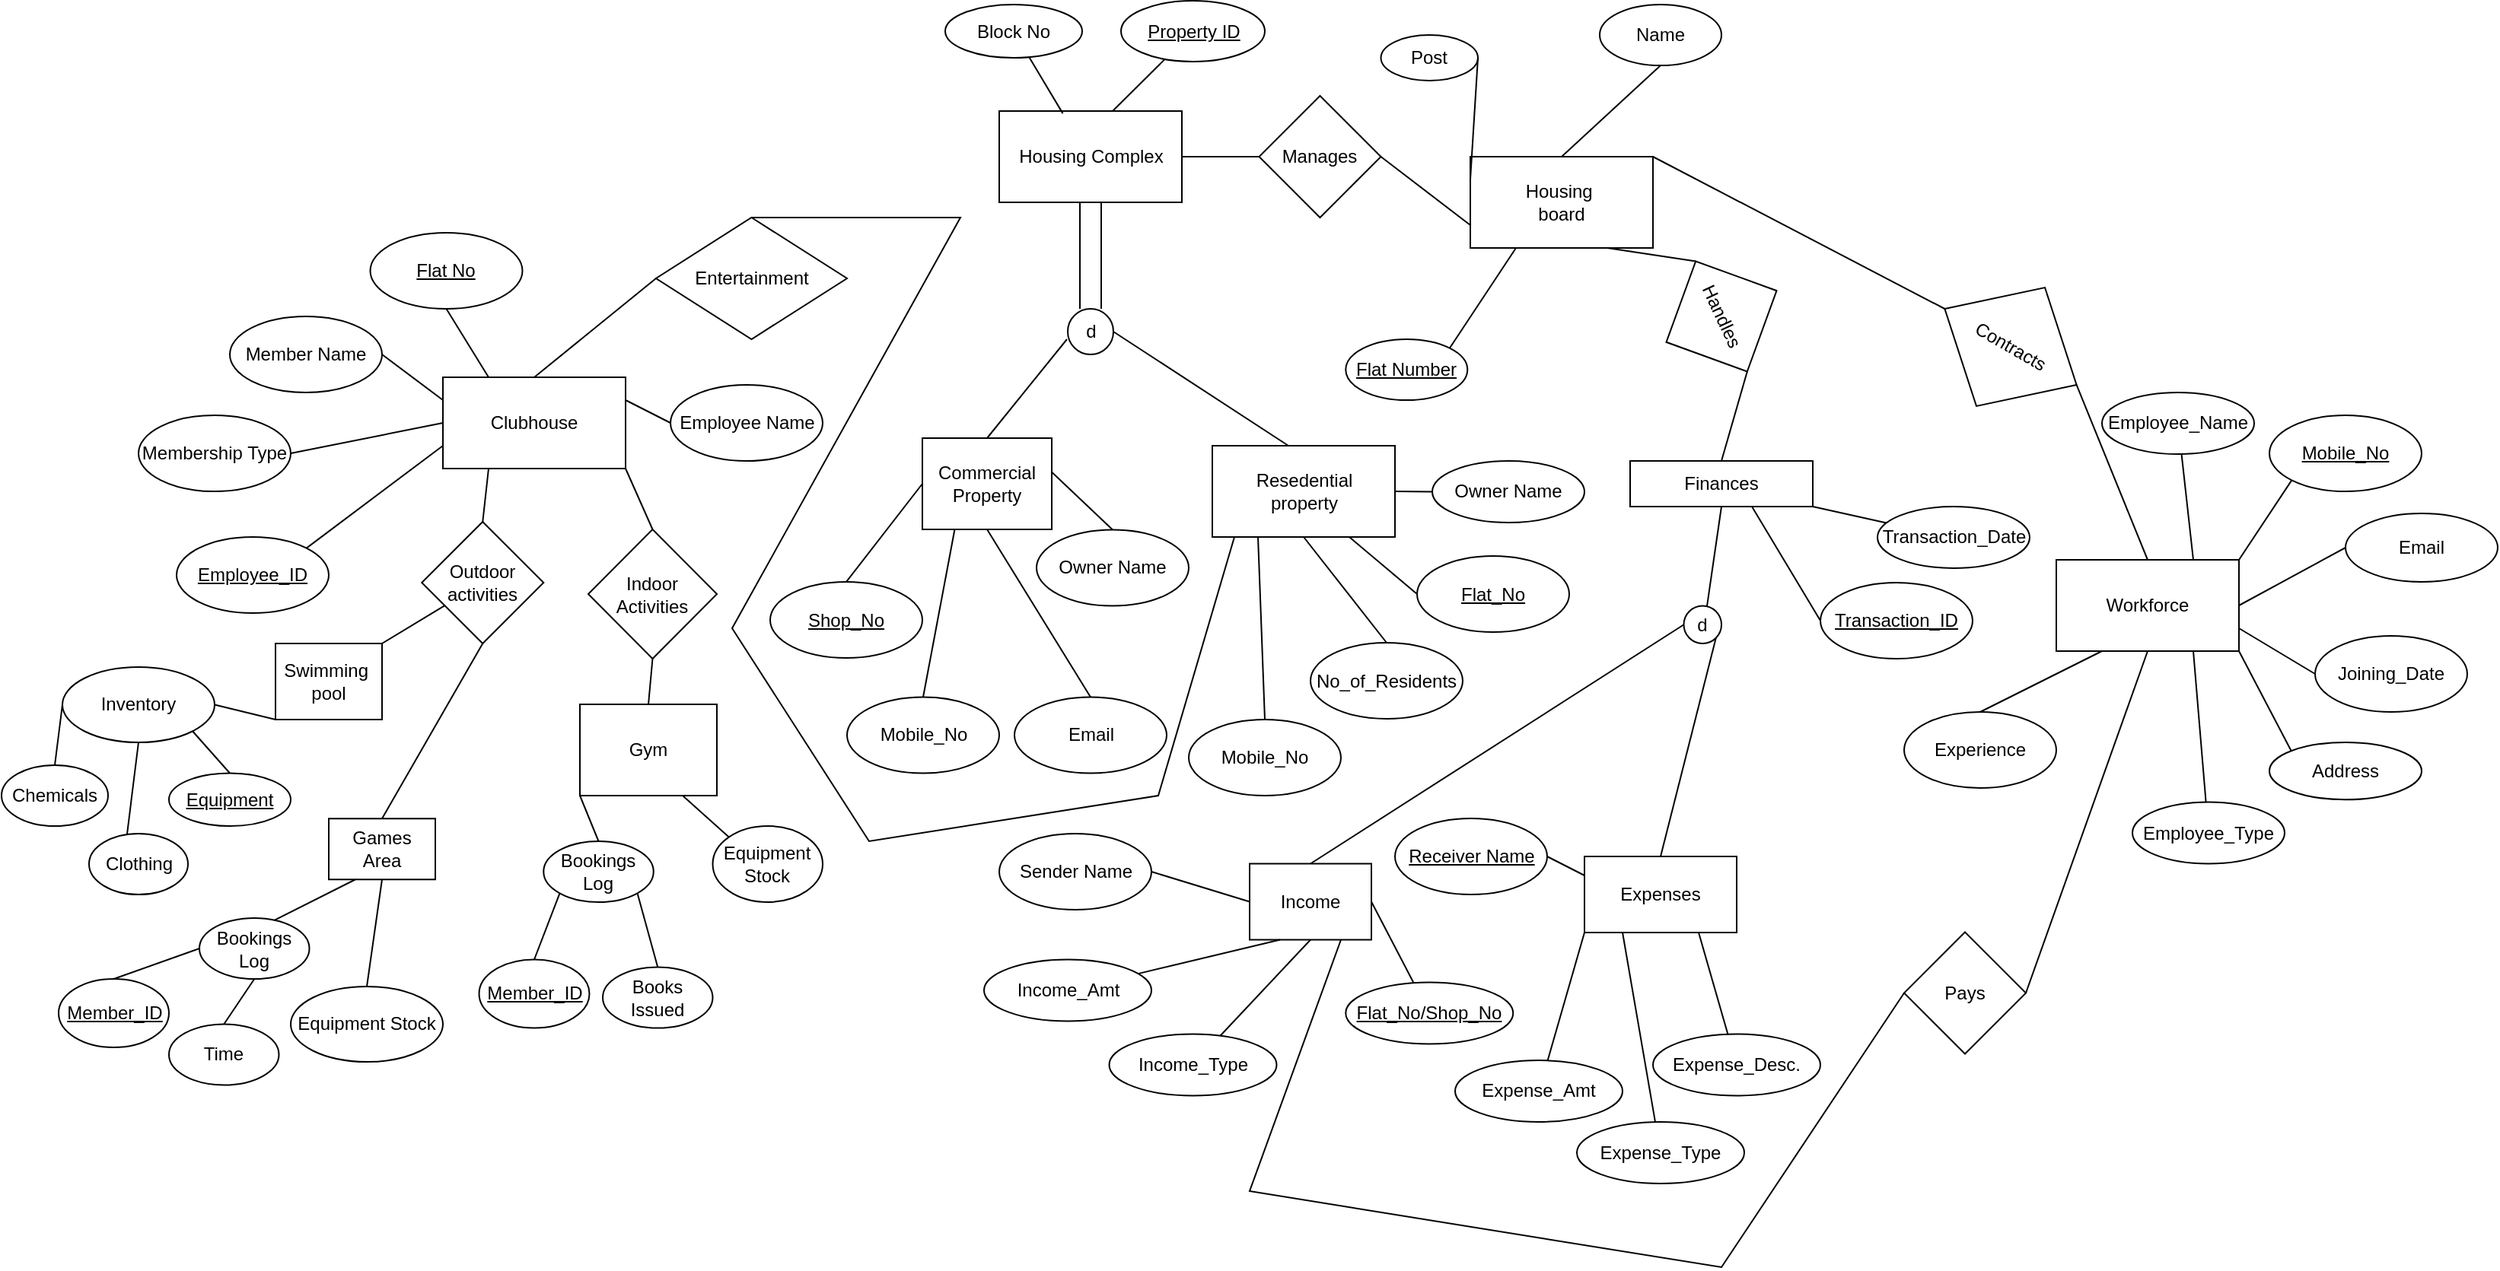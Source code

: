 <mxfile version="20.4.0" type="device"><diagram id="GrrqmvzbQlJo8eT6-Izo" name="Page-1"><mxGraphModel dx="2580" dy="4102" grid="1" gridSize="10" guides="1" tooltips="1" connect="1" arrows="1" fold="1" page="1" pageScale="1" pageWidth="850" pageHeight="1100" math="0" shadow="0"><root><mxCell id="0"/><mxCell id="1" parent="0"/><mxCell id="PuVZcGKVGXw3MjjZx_EF-1" value="Housing&amp;nbsp;&lt;br&gt;board" style="rounded=0;whiteSpace=wrap;html=1;" parent="1" vertex="1"><mxGeometry x="145" y="-2310" width="120" height="60" as="geometry"/></mxCell><mxCell id="PuVZcGKVGXw3MjjZx_EF-11" value="Resedential&lt;br&gt;complex" style="rounded=0;whiteSpace=wrap;html=1;" parent="1" vertex="1"><mxGeometry x="-164.5" y="-2340" width="120" height="60" as="geometry"/></mxCell><mxCell id="PuVZcGKVGXw3MjjZx_EF-12" value="" style="shape=link;html=1;rounded=0;width=14;" parent="1" source="PuVZcGKVGXw3MjjZx_EF-11" edge="1"><mxGeometry width="100" relative="1" as="geometry"><mxPoint x="-154.5" y="-2250" as="sourcePoint"/><mxPoint x="-104.5" y="-2210" as="targetPoint"/><Array as="points"><mxPoint x="-104.5" y="-2250"/></Array></mxGeometry></mxCell><mxCell id="PuVZcGKVGXw3MjjZx_EF-16" value="" style="endArrow=none;html=1;rounded=0;exitX=0.5;exitY=0;exitDx=0;exitDy=0;" parent="1" source="PuVZcGKVGXw3MjjZx_EF-18" edge="1"><mxGeometry width="50" height="50" relative="1" as="geometry"><mxPoint x="-214.5" y="-2120" as="sourcePoint"/><mxPoint x="-120" y="-2190" as="targetPoint"/></mxGeometry></mxCell><mxCell id="PuVZcGKVGXw3MjjZx_EF-17" value="" style="endArrow=none;html=1;rounded=0;entryX=1;entryY=0.5;entryDx=0;entryDy=0;" parent="1" target="07EK1_Kw3tAxpEcYsp5H-2" edge="1"><mxGeometry width="50" height="50" relative="1" as="geometry"><mxPoint x="25.5" y="-2120" as="sourcePoint"/><mxPoint x="-84.5" y="-2180" as="targetPoint"/></mxGeometry></mxCell><mxCell id="PuVZcGKVGXw3MjjZx_EF-18" value="Commercial&lt;br&gt;Property" style="rounded=0;whiteSpace=wrap;html=1;" parent="1" vertex="1"><mxGeometry x="-215" y="-2125" width="85" height="60" as="geometry"/></mxCell><mxCell id="PuVZcGKVGXw3MjjZx_EF-19" value="Resedential&lt;br&gt;property" style="rounded=0;whiteSpace=wrap;html=1;" parent="1" vertex="1"><mxGeometry x="-24.5" y="-2120" width="120" height="60" as="geometry"/></mxCell><mxCell id="FrL_WrzNwJf5T7NDguSS-8" value="Housing Complex" style="rounded=0;whiteSpace=wrap;html=1;" parent="1" vertex="1"><mxGeometry x="-164.5" y="-2340" width="120" height="60" as="geometry"/></mxCell><mxCell id="FrL_WrzNwJf5T7NDguSS-9" value="" style="shape=link;html=1;rounded=0;width=14;" parent="1" source="FrL_WrzNwJf5T7NDguSS-8" edge="1"><mxGeometry width="100" relative="1" as="geometry"><mxPoint x="-154.5" y="-2250" as="sourcePoint"/><mxPoint x="-104.5" y="-2210" as="targetPoint"/><Array as="points"><mxPoint x="-104.5" y="-2250"/></Array></mxGeometry></mxCell><mxCell id="FrL_WrzNwJf5T7NDguSS-14" value="" style="endArrow=none;html=1;rounded=0;exitX=0.5;exitY=0;exitDx=0;exitDy=0;" parent="1" source="FrL_WrzNwJf5T7NDguSS-17" edge="1"><mxGeometry width="50" height="50" relative="1" as="geometry"><mxPoint x="-324.5" y="-2040.5" as="sourcePoint"/><mxPoint x="-10" y="-2060" as="targetPoint"/><Array as="points"><mxPoint x="-190" y="-2270"/><mxPoint x="-340" y="-2000"/><mxPoint x="-250" y="-1860"/><mxPoint x="-60" y="-1890"/></Array></mxGeometry></mxCell><mxCell id="FrL_WrzNwJf5T7NDguSS-17" value="Entertainment" style="rhombus;whiteSpace=wrap;html=1;" parent="1" vertex="1"><mxGeometry x="-390" y="-2270" width="125.5" height="80" as="geometry"/></mxCell><mxCell id="FrL_WrzNwJf5T7NDguSS-19" value="Clubhouse" style="whiteSpace=wrap;html=1;" parent="1" vertex="1"><mxGeometry x="-530" y="-2165" width="120" height="60" as="geometry"/></mxCell><mxCell id="FrL_WrzNwJf5T7NDguSS-20" value="Outdoor&lt;br&gt;activities" style="rhombus;whiteSpace=wrap;html=1;" parent="1" vertex="1"><mxGeometry x="-543.87" y="-2070" width="80" height="80" as="geometry"/></mxCell><mxCell id="FrL_WrzNwJf5T7NDguSS-21" value="Indoor&lt;br&gt;Activities" style="rhombus;whiteSpace=wrap;html=1;rotation=0;" parent="1" vertex="1"><mxGeometry x="-434.51" y="-2065" width="84.51" height="85" as="geometry"/></mxCell><mxCell id="FrL_WrzNwJf5T7NDguSS-28" value="Manages" style="rhombus;whiteSpace=wrap;html=1;rounded=0;" parent="1" vertex="1"><mxGeometry x="6.25" y="-2350" width="80" height="80" as="geometry"/></mxCell><mxCell id="FrL_WrzNwJf5T7NDguSS-31" value="" style="endArrow=none;html=1;rounded=0;entryX=0.25;entryY=1;entryDx=0;entryDy=0;exitX=0.5;exitY=0;exitDx=0;exitDy=0;" parent="1" source="FrL_WrzNwJf5T7NDguSS-20" target="FrL_WrzNwJf5T7NDguSS-19" edge="1"><mxGeometry width="50" height="50" relative="1" as="geometry"><mxPoint x="-414.5" y="-1850.5" as="sourcePoint"/><mxPoint x="-364.5" y="-1900.5" as="targetPoint"/></mxGeometry></mxCell><mxCell id="FrL_WrzNwJf5T7NDguSS-32" value="" style="endArrow=none;html=1;rounded=0;exitX=1;exitY=1;exitDx=0;exitDy=0;entryX=0.5;entryY=0;entryDx=0;entryDy=0;" parent="1" source="FrL_WrzNwJf5T7NDguSS-19" target="FrL_WrzNwJf5T7NDguSS-21" edge="1"><mxGeometry width="50" height="50" relative="1" as="geometry"><mxPoint x="-264.5" y="-1880.5" as="sourcePoint"/><mxPoint x="-244.5" y="-1860.5" as="targetPoint"/></mxGeometry></mxCell><mxCell id="FrL_WrzNwJf5T7NDguSS-33" value="" style="endArrow=none;html=1;rounded=0;entryX=0;entryY=0.5;entryDx=0;entryDy=0;exitX=0.5;exitY=0;exitDx=0;exitDy=0;" parent="1" source="FrL_WrzNwJf5T7NDguSS-19" target="FrL_WrzNwJf5T7NDguSS-17" edge="1"><mxGeometry width="50" height="50" relative="1" as="geometry"><mxPoint x="-324.5" y="-1940.5" as="sourcePoint"/><mxPoint x="-274.5" y="-1990.5" as="targetPoint"/></mxGeometry></mxCell><mxCell id="FrL_WrzNwJf5T7NDguSS-40" value="" style="endArrow=none;html=1;rounded=0;exitX=0;exitY=0.75;exitDx=0;exitDy=0;entryX=1;entryY=0.5;entryDx=0;entryDy=0;" parent="1" source="PuVZcGKVGXw3MjjZx_EF-1" target="FrL_WrzNwJf5T7NDguSS-28" edge="1"><mxGeometry width="50" height="50" relative="1" as="geometry"><mxPoint x="-304.5" y="-2270" as="sourcePoint"/><mxPoint x="-254.5" y="-2320" as="targetPoint"/></mxGeometry></mxCell><mxCell id="FrL_WrzNwJf5T7NDguSS-41" value="" style="endArrow=none;html=1;rounded=0;entryX=1;entryY=0.5;entryDx=0;entryDy=0;exitX=0;exitY=0.5;exitDx=0;exitDy=0;" parent="1" source="FrL_WrzNwJf5T7NDguSS-28" target="FrL_WrzNwJf5T7NDguSS-8" edge="1"><mxGeometry width="50" height="50" relative="1" as="geometry"><mxPoint x="50" y="-2280" as="sourcePoint"/><mxPoint x="-134.5" y="-2360" as="targetPoint"/></mxGeometry></mxCell><mxCell id="FrL_WrzNwJf5T7NDguSS-45" value="Games&lt;br&gt;Area" style="whiteSpace=wrap;html=1;" parent="1" vertex="1"><mxGeometry x="-605" y="-1874.87" width="70" height="40" as="geometry"/></mxCell><mxCell id="FrL_WrzNwJf5T7NDguSS-48" value="" style="endArrow=none;html=1;rounded=0;entryX=0.5;entryY=0;entryDx=0;entryDy=0;exitX=0.5;exitY=1;exitDx=0;exitDy=0;" parent="1" source="FrL_WrzNwJf5T7NDguSS-20" target="FrL_WrzNwJf5T7NDguSS-45" edge="1"><mxGeometry width="50" height="50" relative="1" as="geometry"><mxPoint x="-364.5" y="-1820" as="sourcePoint"/><mxPoint x="-364.5" y="-1800" as="targetPoint"/></mxGeometry></mxCell><mxCell id="FrL_WrzNwJf5T7NDguSS-52" value="" style="endArrow=none;html=1;rounded=0;exitX=0.5;exitY=0;exitDx=0;exitDy=0;entryX=0.5;entryY=1;entryDx=0;entryDy=0;" parent="1" source="FrL_WrzNwJf5T7NDguSS-54" target="FrL_WrzNwJf5T7NDguSS-21" edge="1"><mxGeometry width="50" height="50" relative="1" as="geometry"><mxPoint x="-204.5" y="-1780" as="sourcePoint"/><mxPoint x="-204.5" y="-1820.5" as="targetPoint"/></mxGeometry></mxCell><mxCell id="FrL_WrzNwJf5T7NDguSS-54" value="Gym" style="rounded=0;whiteSpace=wrap;html=1;" parent="1" vertex="1"><mxGeometry x="-440" y="-1950" width="90" height="60" as="geometry"/></mxCell><mxCell id="FrL_WrzNwJf5T7NDguSS-67" value="Swimming&amp;nbsp;&lt;br&gt;pool" style="rounded=0;whiteSpace=wrap;html=1;rotation=0;" parent="1" vertex="1"><mxGeometry x="-640" y="-1990" width="70" height="50" as="geometry"/></mxCell><mxCell id="FrL_WrzNwJf5T7NDguSS-71" value="" style="endArrow=none;html=1;rounded=0;exitX=0.75;exitY=1;exitDx=0;exitDy=0;entryX=0;entryY=0.5;entryDx=0;entryDy=0;" parent="1" source="PuVZcGKVGXw3MjjZx_EF-1" target="FrL_WrzNwJf5T7NDguSS-72" edge="1"><mxGeometry width="50" height="50" relative="1" as="geometry"><mxPoint x="-124.5" y="-2070" as="sourcePoint"/><mxPoint x="35.5" y="-2310" as="targetPoint"/></mxGeometry></mxCell><mxCell id="FrL_WrzNwJf5T7NDguSS-72" value="Handles" style="rhombus;whiteSpace=wrap;html=1;rotation=65;" parent="1" vertex="1"><mxGeometry x="270" y="-2245" width="80" height="80" as="geometry"/></mxCell><mxCell id="FrL_WrzNwJf5T7NDguSS-73" value="" style="endArrow=none;html=1;rounded=0;entryX=1;entryY=0.5;entryDx=0;entryDy=0;exitX=0.5;exitY=0;exitDx=0;exitDy=0;" parent="1" source="FrL_WrzNwJf5T7NDguSS-74" target="FrL_WrzNwJf5T7NDguSS-72" edge="1"><mxGeometry width="50" height="50" relative="1" as="geometry"><mxPoint x="365.5" y="-2230" as="sourcePoint"/><mxPoint x="365.5" y="-2270" as="targetPoint"/></mxGeometry></mxCell><mxCell id="FrL_WrzNwJf5T7NDguSS-74" value="Finances" style="rounded=0;whiteSpace=wrap;html=1;" parent="1" vertex="1"><mxGeometry x="250" y="-2110" width="120" height="30" as="geometry"/></mxCell><mxCell id="FrL_WrzNwJf5T7NDguSS-76" value="" style="endArrow=none;html=1;rounded=0;exitX=0.5;exitY=1;exitDx=0;exitDy=0;entryX=0;entryY=0.5;entryDx=0;entryDy=0;" parent="1" source="FrL_WrzNwJf5T7NDguSS-74" edge="1"><mxGeometry width="50" height="50" relative="1" as="geometry"><mxPoint x="-124.5" y="-2070" as="sourcePoint"/><mxPoint x="300.261" y="-2012.941" as="targetPoint"/></mxGeometry></mxCell><mxCell id="FrL_WrzNwJf5T7NDguSS-78" value="" style="endArrow=none;html=1;rounded=0;entryX=0;entryY=0.5;entryDx=0;entryDy=0;exitX=0.5;exitY=0;exitDx=0;exitDy=0;" parent="1" source="bOsGLk8aY9KT2irfyi9h-8" target="07EK1_Kw3tAxpEcYsp5H-1" edge="1"><mxGeometry width="50" height="50" relative="1" as="geometry"><mxPoint x="170" y="-1940" as="sourcePoint"/><mxPoint x="271.206" y="-1991.59" as="targetPoint"/></mxGeometry></mxCell><mxCell id="FrL_WrzNwJf5T7NDguSS-80" value="" style="endArrow=none;html=1;rounded=0;entryX=1;entryY=1;entryDx=0;entryDy=0;exitX=0.5;exitY=0;exitDx=0;exitDy=0;" parent="1" source="bOsGLk8aY9KT2irfyi9h-10" target="07EK1_Kw3tAxpEcYsp5H-1" edge="1"><mxGeometry width="50" height="50" relative="1" as="geometry"><mxPoint x="390" y="-1960" as="sourcePoint"/><mxPoint x="308.794" y="-1977.91" as="targetPoint"/></mxGeometry></mxCell><mxCell id="bOsGLk8aY9KT2irfyi9h-2" value="" style="endArrow=none;html=1;rounded=0;exitX=1;exitY=0;exitDx=0;exitDy=0;" parent="1" source="FrL_WrzNwJf5T7NDguSS-67" target="FrL_WrzNwJf5T7NDguSS-20" edge="1"><mxGeometry width="50" height="50" relative="1" as="geometry"><mxPoint x="-270" y="-1890" as="sourcePoint"/><mxPoint x="-430" y="-1890" as="targetPoint"/></mxGeometry></mxCell><mxCell id="bOsGLk8aY9KT2irfyi9h-8" value="Income" style="rounded=0;whiteSpace=wrap;html=1;" parent="1" vertex="1"><mxGeometry y="-1845.25" width="80" height="50" as="geometry"/></mxCell><mxCell id="bOsGLk8aY9KT2irfyi9h-10" value="Expenses" style="rounded=0;whiteSpace=wrap;html=1;" parent="1" vertex="1"><mxGeometry x="220" y="-1850" width="100" height="50" as="geometry"/></mxCell><mxCell id="bOsGLk8aY9KT2irfyi9h-11" value="Contracts" style="rhombus;whiteSpace=wrap;html=1;rotation=30;" parent="1" vertex="1"><mxGeometry x="450" y="-2230" width="100" height="90" as="geometry"/></mxCell><mxCell id="bOsGLk8aY9KT2irfyi9h-12" value="" style="endArrow=none;html=1;rounded=0;exitX=1;exitY=0;exitDx=0;exitDy=0;entryX=0;entryY=0.5;entryDx=0;entryDy=0;" parent="1" source="PuVZcGKVGXw3MjjZx_EF-1" target="bOsGLk8aY9KT2irfyi9h-11" edge="1"><mxGeometry width="50" height="50" relative="1" as="geometry"><mxPoint x="240" y="-2110" as="sourcePoint"/><mxPoint x="290" y="-2160" as="targetPoint"/><Array as="points"/></mxGeometry></mxCell><mxCell id="bOsGLk8aY9KT2irfyi9h-13" value="Workforce" style="rounded=0;whiteSpace=wrap;html=1;" parent="1" vertex="1"><mxGeometry x="530" y="-2045" width="120" height="60" as="geometry"/></mxCell><mxCell id="bOsGLk8aY9KT2irfyi9h-14" value="" style="endArrow=none;html=1;rounded=0;entryX=1;entryY=0.5;entryDx=0;entryDy=0;exitX=0.5;exitY=0;exitDx=0;exitDy=0;" parent="1" source="bOsGLk8aY9KT2irfyi9h-13" target="bOsGLk8aY9KT2irfyi9h-11" edge="1"><mxGeometry width="50" height="50" relative="1" as="geometry"><mxPoint x="400" y="-1980" as="sourcePoint"/><mxPoint x="450" y="-2030" as="targetPoint"/></mxGeometry></mxCell><mxCell id="bOsGLk8aY9KT2irfyi9h-29" value="&lt;u&gt;Property ID&lt;/u&gt;" style="ellipse;whiteSpace=wrap;html=1;" parent="1" vertex="1"><mxGeometry x="-84.5" y="-2412.5" width="94.5" height="40" as="geometry"/></mxCell><mxCell id="bOsGLk8aY9KT2irfyi9h-30" value="Block No" style="ellipse;whiteSpace=wrap;html=1;" parent="1" vertex="1"><mxGeometry x="-200" y="-2410" width="90" height="35" as="geometry"/></mxCell><mxCell id="bOsGLk8aY9KT2irfyi9h-33" value="Name" style="ellipse;whiteSpace=wrap;html=1;" parent="1" vertex="1"><mxGeometry x="230" y="-2410" width="80" height="40" as="geometry"/></mxCell><mxCell id="bOsGLk8aY9KT2irfyi9h-37" value="" style="endArrow=none;html=1;rounded=0;exitX=0.348;exitY=0.026;exitDx=0;exitDy=0;exitPerimeter=0;" parent="1" source="FrL_WrzNwJf5T7NDguSS-8" target="bOsGLk8aY9KT2irfyi9h-30" edge="1"><mxGeometry width="50" height="50" relative="1" as="geometry"><mxPoint x="-126.69" y="-2394.291" as="sourcePoint"/><mxPoint x="-140" y="-2290" as="targetPoint"/></mxGeometry></mxCell><mxCell id="bOsGLk8aY9KT2irfyi9h-39" value="" style="endArrow=none;html=1;rounded=0;" parent="1" target="bOsGLk8aY9KT2irfyi9h-29" edge="1"><mxGeometry width="50" height="50" relative="1" as="geometry"><mxPoint x="-90" y="-2340" as="sourcePoint"/><mxPoint x="-140" y="-2290" as="targetPoint"/></mxGeometry></mxCell><mxCell id="bOsGLk8aY9KT2irfyi9h-40" value="" style="endArrow=none;html=1;rounded=0;exitX=0.5;exitY=1;exitDx=0;exitDy=0;entryX=0.5;entryY=0;entryDx=0;entryDy=0;" parent="1" source="bOsGLk8aY9KT2irfyi9h-33" target="PuVZcGKVGXw3MjjZx_EF-1" edge="1"><mxGeometry width="50" height="50" relative="1" as="geometry"><mxPoint x="-420" y="-2250" as="sourcePoint"/><mxPoint x="-370" y="-2300" as="targetPoint"/></mxGeometry></mxCell><mxCell id="bOsGLk8aY9KT2irfyi9h-41" value="" style="endArrow=none;html=1;rounded=0;exitX=1;exitY=0;exitDx=0;exitDy=0;entryX=0.25;entryY=1;entryDx=0;entryDy=0;" parent="1" source="bOsGLk8aY9KT2irfyi9h-42" target="PuVZcGKVGXw3MjjZx_EF-1" edge="1"><mxGeometry width="50" height="50" relative="1" as="geometry"><mxPoint x="-410" y="-2240" as="sourcePoint"/><mxPoint x="-384.5" y="-2270" as="targetPoint"/></mxGeometry></mxCell><mxCell id="bOsGLk8aY9KT2irfyi9h-42" value="&lt;u&gt;Flat Number&lt;/u&gt;" style="ellipse;whiteSpace=wrap;html=1;" parent="1" vertex="1"><mxGeometry x="63.13" y="-2190" width="80" height="40" as="geometry"/></mxCell><mxCell id="bOsGLk8aY9KT2irfyi9h-45" value="&lt;u&gt;Flat No&lt;/u&gt;" style="ellipse;whiteSpace=wrap;html=1;" parent="1" vertex="1"><mxGeometry x="-577.75" y="-2260" width="100" height="50" as="geometry"/></mxCell><mxCell id="bOsGLk8aY9KT2irfyi9h-46" value="Employee Name" style="ellipse;whiteSpace=wrap;html=1;" parent="1" vertex="1"><mxGeometry x="-380.5" y="-2160" width="100" height="50" as="geometry"/></mxCell><mxCell id="bOsGLk8aY9KT2irfyi9h-47" value="Member Name" style="ellipse;whiteSpace=wrap;html=1;" parent="1" vertex="1"><mxGeometry x="-670" y="-2205" width="100" height="50" as="geometry"/></mxCell><mxCell id="bOsGLk8aY9KT2irfyi9h-48" value="Membership Type" style="ellipse;whiteSpace=wrap;html=1;" parent="1" vertex="1"><mxGeometry x="-730" y="-2140" width="100" height="50" as="geometry"/></mxCell><mxCell id="bOsGLk8aY9KT2irfyi9h-49" value="&lt;u&gt;Employee_ID&lt;/u&gt;" style="ellipse;whiteSpace=wrap;html=1;" parent="1" vertex="1"><mxGeometry x="-705" y="-2060" width="100" height="50" as="geometry"/></mxCell><mxCell id="bOsGLk8aY9KT2irfyi9h-50" value="" style="endArrow=none;html=1;rounded=0;entryX=0;entryY=0.5;entryDx=0;entryDy=0;exitX=1;exitY=0.5;exitDx=0;exitDy=0;" parent="1" source="bOsGLk8aY9KT2irfyi9h-48" target="FrL_WrzNwJf5T7NDguSS-19" edge="1"><mxGeometry width="50" height="50" relative="1" as="geometry"><mxPoint x="-700" y="-2030" as="sourcePoint"/><mxPoint x="-650" y="-2080" as="targetPoint"/></mxGeometry></mxCell><mxCell id="bOsGLk8aY9KT2irfyi9h-51" value="" style="endArrow=none;html=1;rounded=0;entryX=0;entryY=0.25;entryDx=0;entryDy=0;exitX=1;exitY=0.5;exitDx=0;exitDy=0;" parent="1" source="bOsGLk8aY9KT2irfyi9h-47" target="FrL_WrzNwJf5T7NDguSS-19" edge="1"><mxGeometry width="50" height="50" relative="1" as="geometry"><mxPoint x="-654.645" y="-2022.678" as="sourcePoint"/><mxPoint x="-500" y="-2040" as="targetPoint"/></mxGeometry></mxCell><mxCell id="bOsGLk8aY9KT2irfyi9h-52" value="" style="endArrow=none;html=1;rounded=0;entryX=0;entryY=0.75;entryDx=0;entryDy=0;exitX=1;exitY=0;exitDx=0;exitDy=0;" parent="1" source="bOsGLk8aY9KT2irfyi9h-49" target="FrL_WrzNwJf5T7NDguSS-19" edge="1"><mxGeometry width="50" height="50" relative="1" as="geometry"><mxPoint x="-644.645" y="-2012.678" as="sourcePoint"/><mxPoint x="-490" y="-2030.0" as="targetPoint"/></mxGeometry></mxCell><mxCell id="bOsGLk8aY9KT2irfyi9h-53" value="" style="endArrow=none;html=1;rounded=0;entryX=0.25;entryY=0;entryDx=0;entryDy=0;exitX=0.5;exitY=1;exitDx=0;exitDy=0;" parent="1" source="bOsGLk8aY9KT2irfyi9h-45" target="FrL_WrzNwJf5T7NDguSS-19" edge="1"><mxGeometry width="50" height="50" relative="1" as="geometry"><mxPoint x="-634.645" y="-2002.678" as="sourcePoint"/><mxPoint x="-480" y="-2020" as="targetPoint"/></mxGeometry></mxCell><mxCell id="bOsGLk8aY9KT2irfyi9h-55" value="" style="endArrow=none;html=1;rounded=0;entryX=0;entryY=0.5;entryDx=0;entryDy=0;exitX=1;exitY=0.25;exitDx=0;exitDy=0;" parent="1" source="FrL_WrzNwJf5T7NDguSS-19" target="bOsGLk8aY9KT2irfyi9h-46" edge="1"><mxGeometry width="50" height="50" relative="1" as="geometry"><mxPoint x="-560" y="-2020" as="sourcePoint"/><mxPoint x="-510" y="-2070" as="targetPoint"/></mxGeometry></mxCell><mxCell id="bOsGLk8aY9KT2irfyi9h-58" value="" style="endArrow=none;html=1;rounded=0;entryX=0.5;entryY=1;entryDx=0;entryDy=0;exitX=0.385;exitY=0;exitDx=0;exitDy=0;exitPerimeter=0;" parent="1" source="bOsGLk8aY9KT2irfyi9h-64" target="bOsGLk8aY9KT2irfyi9h-59" edge="1"><mxGeometry width="50" height="50" relative="1" as="geometry"><mxPoint x="-714.645" y="-1891.838" as="sourcePoint"/><mxPoint x="-560" y="-1909.16" as="targetPoint"/></mxGeometry></mxCell><mxCell id="bOsGLk8aY9KT2irfyi9h-59" value="Inventory" style="ellipse;whiteSpace=wrap;html=1;" parent="1" vertex="1"><mxGeometry x="-780" y="-1974.5" width="100" height="49.5" as="geometry"/></mxCell><mxCell id="bOsGLk8aY9KT2irfyi9h-60" value="" style="endArrow=none;html=1;rounded=0;entryX=0;entryY=1;entryDx=0;entryDy=0;exitX=1;exitY=0.5;exitDx=0;exitDy=0;" parent="1" source="bOsGLk8aY9KT2irfyi9h-59" target="FrL_WrzNwJf5T7NDguSS-67" edge="1"><mxGeometry width="50" height="50" relative="1" as="geometry"><mxPoint x="-734.645" y="-1747.928" as="sourcePoint"/><mxPoint x="-580" y="-1765.25" as="targetPoint"/></mxGeometry></mxCell><mxCell id="bOsGLk8aY9KT2irfyi9h-63" value="Chemicals" style="ellipse;whiteSpace=wrap;html=1;" parent="1" vertex="1"><mxGeometry x="-820" y="-1910" width="70" height="40" as="geometry"/></mxCell><mxCell id="bOsGLk8aY9KT2irfyi9h-64" value="Clothing" style="ellipse;whiteSpace=wrap;html=1;" parent="1" vertex="1"><mxGeometry x="-762.5" y="-1865" width="65" height="40" as="geometry"/></mxCell><mxCell id="bOsGLk8aY9KT2irfyi9h-65" value="" style="endArrow=none;html=1;rounded=0;entryX=0;entryY=0.5;entryDx=0;entryDy=0;exitX=0.5;exitY=0;exitDx=0;exitDy=0;" parent="1" source="bOsGLk8aY9KT2irfyi9h-63" target="bOsGLk8aY9KT2irfyi9h-59" edge="1"><mxGeometry width="50" height="50" relative="1" as="geometry"><mxPoint x="-790" y="-2000" as="sourcePoint"/><mxPoint x="-490" y="-1770" as="targetPoint"/></mxGeometry></mxCell><mxCell id="bOsGLk8aY9KT2irfyi9h-67" value="&lt;u&gt;Equipment&lt;/u&gt;" style="ellipse;whiteSpace=wrap;html=1;" parent="1" vertex="1"><mxGeometry x="-710" y="-1904.75" width="80" height="34.75" as="geometry"/></mxCell><mxCell id="bOsGLk8aY9KT2irfyi9h-68" value="" style="endArrow=none;html=1;rounded=0;entryX=0.5;entryY=0;entryDx=0;entryDy=0;exitX=1;exitY=1;exitDx=0;exitDy=0;" parent="1" source="bOsGLk8aY9KT2irfyi9h-59" target="bOsGLk8aY9KT2irfyi9h-67" edge="1"><mxGeometry width="50" height="50" relative="1" as="geometry"><mxPoint x="-650" y="-1770" as="sourcePoint"/><mxPoint x="-660" y="-1753" as="targetPoint"/></mxGeometry></mxCell><mxCell id="bOsGLk8aY9KT2irfyi9h-69" value="Bookings Log" style="ellipse;whiteSpace=wrap;html=1;" parent="1" vertex="1"><mxGeometry x="-690" y="-1809.5" width="72.25" height="40" as="geometry"/></mxCell><mxCell id="bOsGLk8aY9KT2irfyi9h-73" value="" style="endArrow=none;html=1;rounded=0;entryX=0.25;entryY=1;entryDx=0;entryDy=0;exitX=0.678;exitY=0.038;exitDx=0;exitDy=0;exitPerimeter=0;" parent="1" source="bOsGLk8aY9KT2irfyi9h-69" target="FrL_WrzNwJf5T7NDguSS-45" edge="1"><mxGeometry width="50" height="50" relative="1" as="geometry"><mxPoint x="-540" y="-1660" as="sourcePoint"/><mxPoint x="-490" y="-1710" as="targetPoint"/></mxGeometry></mxCell><mxCell id="bOsGLk8aY9KT2irfyi9h-84" value="Bookings Log" style="ellipse;whiteSpace=wrap;html=1;" parent="1" vertex="1"><mxGeometry x="-463.87" y="-1860" width="72.25" height="40" as="geometry"/></mxCell><mxCell id="bOsGLk8aY9KT2irfyi9h-85" value="" style="endArrow=none;html=1;rounded=0;entryX=0;entryY=1;entryDx=0;entryDy=0;exitX=0.5;exitY=0;exitDx=0;exitDy=0;" parent="1" source="bOsGLk8aY9KT2irfyi9h-84" target="FrL_WrzNwJf5T7NDguSS-54" edge="1"><mxGeometry width="50" height="50" relative="1" as="geometry"><mxPoint x="-310" y="-1615" as="sourcePoint"/><mxPoint x="-430" y="-1905" as="targetPoint"/></mxGeometry></mxCell><mxCell id="bOsGLk8aY9KT2irfyi9h-88" value="" style="endArrow=none;html=1;rounded=0;entryX=0.75;entryY=1;entryDx=0;entryDy=0;exitX=0;exitY=0;exitDx=0;exitDy=0;" parent="1" source="bOsGLk8aY9KT2irfyi9h-89" target="FrL_WrzNwJf5T7NDguSS-54" edge="1"><mxGeometry width="50" height="50" relative="1" as="geometry"><mxPoint x="-320" y="-1850" as="sourcePoint"/><mxPoint x="-184.5" y="-1700.5" as="targetPoint"/></mxGeometry></mxCell><mxCell id="bOsGLk8aY9KT2irfyi9h-89" value="Equipment Stock" style="ellipse;whiteSpace=wrap;html=1;" parent="1" vertex="1"><mxGeometry x="-352.75" y="-1870" width="72.25" height="50" as="geometry"/></mxCell><mxCell id="pfm8AhIlhvZVFZ1LnWM4-6" value="Time" style="ellipse;whiteSpace=wrap;html=1;" parent="1" vertex="1"><mxGeometry x="-710" y="-1739.75" width="72.25" height="40" as="geometry"/></mxCell><mxCell id="pfm8AhIlhvZVFZ1LnWM4-7" value="&lt;u&gt;Member_ID&lt;/u&gt;" style="ellipse;whiteSpace=wrap;html=1;" parent="1" vertex="1"><mxGeometry x="-782.5" y="-1769.5" width="72.5" height="45" as="geometry"/></mxCell><mxCell id="pfm8AhIlhvZVFZ1LnWM4-9" value="" style="endArrow=none;html=1;rounded=0;entryX=0.5;entryY=1;entryDx=0;entryDy=0;exitX=0.5;exitY=0;exitDx=0;exitDy=0;" parent="1" source="pfm8AhIlhvZVFZ1LnWM4-6" target="bOsGLk8aY9KT2irfyi9h-69" edge="1"><mxGeometry width="50" height="50" relative="1" as="geometry"><mxPoint x="-569.995" y="-1710" as="sourcePoint"/><mxPoint x="-557.125" y="-1745.583" as="targetPoint"/></mxGeometry></mxCell><mxCell id="pfm8AhIlhvZVFZ1LnWM4-10" value="" style="endArrow=none;html=1;rounded=0;entryX=0;entryY=0.5;entryDx=0;entryDy=0;exitX=0.5;exitY=0;exitDx=0;exitDy=0;" parent="1" source="pfm8AhIlhvZVFZ1LnWM4-7" target="bOsGLk8aY9KT2irfyi9h-69" edge="1"><mxGeometry width="50" height="50" relative="1" as="geometry"><mxPoint x="-559.995" y="-1700" as="sourcePoint"/><mxPoint x="-547.125" y="-1735.583" as="targetPoint"/></mxGeometry></mxCell><mxCell id="pfm8AhIlhvZVFZ1LnWM4-15" value="Equipment Stock" style="ellipse;whiteSpace=wrap;html=1;" parent="1" vertex="1"><mxGeometry x="-630" y="-1764.5" width="100" height="49.5" as="geometry"/></mxCell><mxCell id="pfm8AhIlhvZVFZ1LnWM4-19" value="" style="endArrow=none;html=1;rounded=0;entryX=0.5;entryY=1;entryDx=0;entryDy=0;exitX=0.5;exitY=0;exitDx=0;exitDy=0;" parent="1" source="pfm8AhIlhvZVFZ1LnWM4-15" target="FrL_WrzNwJf5T7NDguSS-45" edge="1"><mxGeometry width="50" height="50" relative="1" as="geometry"><mxPoint x="-554.645" y="-1542.928" as="sourcePoint"/><mxPoint x="-460" y="-1735" as="targetPoint"/></mxGeometry></mxCell><mxCell id="pfm8AhIlhvZVFZ1LnWM4-20" value="Books Issued" style="ellipse;whiteSpace=wrap;html=1;" parent="1" vertex="1"><mxGeometry x="-425" y="-1777.25" width="72.25" height="40" as="geometry"/></mxCell><mxCell id="pfm8AhIlhvZVFZ1LnWM4-21" value="" style="endArrow=none;html=1;rounded=0;entryX=1;entryY=1;entryDx=0;entryDy=0;exitX=0.5;exitY=0;exitDx=0;exitDy=0;" parent="1" source="pfm8AhIlhvZVFZ1LnWM4-20" target="bOsGLk8aY9KT2irfyi9h-84" edge="1"><mxGeometry width="50" height="50" relative="1" as="geometry"><mxPoint x="-312.245" y="-1670.37" as="sourcePoint"/><mxPoint x="-396.125" y="-1729.87" as="targetPoint"/></mxGeometry></mxCell><mxCell id="pfm8AhIlhvZVFZ1LnWM4-22" value="&lt;u&gt;Member_ID&lt;/u&gt;" style="ellipse;whiteSpace=wrap;html=1;" parent="1" vertex="1"><mxGeometry x="-506.25" y="-1782.25" width="72.5" height="45" as="geometry"/></mxCell><mxCell id="pfm8AhIlhvZVFZ1LnWM4-23" value="" style="endArrow=none;html=1;rounded=0;entryX=0;entryY=1;entryDx=0;entryDy=0;exitX=0.5;exitY=0;exitDx=0;exitDy=0;" parent="1" source="pfm8AhIlhvZVFZ1LnWM4-22" target="bOsGLk8aY9KT2irfyi9h-84" edge="1"><mxGeometry width="50" height="50" relative="1" as="geometry"><mxPoint x="-302.245" y="-1660.37" as="sourcePoint"/><mxPoint x="-432.25" y="-1749.87" as="targetPoint"/></mxGeometry></mxCell><mxCell id="pfm8AhIlhvZVFZ1LnWM4-26" value="" style="endArrow=none;html=1;rounded=0;entryX=0.5;entryY=0;entryDx=0;entryDy=0;exitX=0;exitY=0.5;exitDx=0;exitDy=0;" parent="1" source="PuVZcGKVGXw3MjjZx_EF-18" target="pfm8AhIlhvZVFZ1LnWM4-27" edge="1"><mxGeometry width="50" height="50" relative="1" as="geometry"><mxPoint x="-224" y="-2055.5" as="sourcePoint"/><mxPoint x="-474.5" y="-1950.5" as="targetPoint"/></mxGeometry></mxCell><mxCell id="pfm8AhIlhvZVFZ1LnWM4-27" value="&lt;u&gt;Shop_No&lt;/u&gt;" style="ellipse;whiteSpace=wrap;html=1;" parent="1" vertex="1"><mxGeometry x="-315" y="-2030.5" width="100" height="50" as="geometry"/></mxCell><mxCell id="pfm8AhIlhvZVFZ1LnWM4-28" value="Owner Name" style="ellipse;whiteSpace=wrap;html=1;" parent="1" vertex="1"><mxGeometry x="-140" y="-2064.75" width="100" height="50" as="geometry"/></mxCell><mxCell id="pfm8AhIlhvZVFZ1LnWM4-29" value="" style="endArrow=none;html=1;rounded=0;entryX=0.5;entryY=0;entryDx=0;entryDy=0;exitX=0.996;exitY=0.367;exitDx=0;exitDy=0;exitPerimeter=0;" parent="1" source="PuVZcGKVGXw3MjjZx_EF-18" target="pfm8AhIlhvZVFZ1LnWM4-28" edge="1"><mxGeometry width="50" height="50" relative="1" as="geometry"><mxPoint x="-5" y="-2109.5" as="sourcePoint"/><mxPoint x="-275" y="-1970" as="targetPoint"/></mxGeometry></mxCell><mxCell id="J1g_dK1CP7TU-KYQKk-Z-5" value="&lt;u&gt;Flat_No&lt;/u&gt;" style="ellipse;whiteSpace=wrap;html=1;" parent="1" vertex="1"><mxGeometry x="110" y="-2047.5" width="100" height="50" as="geometry"/></mxCell><mxCell id="J1g_dK1CP7TU-KYQKk-Z-6" value="" style="endArrow=none;html=1;rounded=0;entryX=0;entryY=0.5;entryDx=0;entryDy=0;exitX=0.75;exitY=1;exitDx=0;exitDy=0;" parent="1" source="PuVZcGKVGXw3MjjZx_EF-19" target="J1g_dK1CP7TU-KYQKk-Z-5" edge="1"><mxGeometry width="50" height="50" relative="1" as="geometry"><mxPoint x="65" y="-2090" as="sourcePoint"/><mxPoint x="-194.5" y="-1965.5" as="targetPoint"/></mxGeometry></mxCell><mxCell id="J1g_dK1CP7TU-KYQKk-Z-7" value="Owner Name" style="ellipse;whiteSpace=wrap;html=1;" parent="1" vertex="1"><mxGeometry x="120" y="-2110" width="100" height="40.5" as="geometry"/></mxCell><mxCell id="J1g_dK1CP7TU-KYQKk-Z-8" value="" style="endArrow=none;html=1;rounded=0;exitX=1;exitY=0.5;exitDx=0;exitDy=0;" parent="1" source="PuVZcGKVGXw3MjjZx_EF-19" target="J1g_dK1CP7TU-KYQKk-Z-7" edge="1"><mxGeometry width="50" height="50" relative="1" as="geometry"><mxPoint x="149.66" y="-2097.98" as="sourcePoint"/><mxPoint x="120" y="-2080" as="targetPoint"/></mxGeometry></mxCell><mxCell id="J1g_dK1CP7TU-KYQKk-Z-9" value="Mobile_No" style="ellipse;whiteSpace=wrap;html=1;" parent="1" vertex="1"><mxGeometry x="-264.5" y="-1954.75" width="100" height="50" as="geometry"/></mxCell><mxCell id="J1g_dK1CP7TU-KYQKk-Z-10" value="" style="endArrow=none;html=1;rounded=0;exitX=0.25;exitY=1;exitDx=0;exitDy=0;entryX=0.5;entryY=0;entryDx=0;entryDy=0;" parent="1" source="PuVZcGKVGXw3MjjZx_EF-18" target="J1g_dK1CP7TU-KYQKk-Z-9" edge="1"><mxGeometry width="50" height="50" relative="1" as="geometry"><mxPoint x="-120.34" y="-2072.98" as="sourcePoint"/><mxPoint x="-190" y="-1960" as="targetPoint"/></mxGeometry></mxCell><mxCell id="J1g_dK1CP7TU-KYQKk-Z-11" value="Email" style="ellipse;whiteSpace=wrap;html=1;" parent="1" vertex="1"><mxGeometry x="-154.5" y="-1954.75" width="100" height="50" as="geometry"/></mxCell><mxCell id="J1g_dK1CP7TU-KYQKk-Z-12" value="" style="endArrow=none;html=1;rounded=0;exitX=0.5;exitY=1;exitDx=0;exitDy=0;entryX=0.5;entryY=0;entryDx=0;entryDy=0;" parent="1" source="PuVZcGKVGXw3MjjZx_EF-18" target="J1g_dK1CP7TU-KYQKk-Z-11" edge="1"><mxGeometry width="50" height="50" relative="1" as="geometry"><mxPoint x="-83.75" y="-2045" as="sourcePoint"/><mxPoint x="-80" y="-1960" as="targetPoint"/></mxGeometry></mxCell><mxCell id="J1g_dK1CP7TU-KYQKk-Z-13" value="No_of_Residents" style="ellipse;whiteSpace=wrap;html=1;" parent="1" vertex="1"><mxGeometry x="40" y="-1990.5" width="100" height="50" as="geometry"/></mxCell><mxCell id="J1g_dK1CP7TU-KYQKk-Z-14" value="Mobile_No" style="ellipse;whiteSpace=wrap;html=1;" parent="1" vertex="1"><mxGeometry x="-40" y="-1940" width="100" height="50" as="geometry"/></mxCell><mxCell id="J1g_dK1CP7TU-KYQKk-Z-15" value="" style="endArrow=none;html=1;rounded=0;entryX=0.5;entryY=0;entryDx=0;entryDy=0;exitX=0.25;exitY=1;exitDx=0;exitDy=0;" parent="1" source="PuVZcGKVGXw3MjjZx_EF-19" target="J1g_dK1CP7TU-KYQKk-Z-14" edge="1"><mxGeometry width="50" height="50" relative="1" as="geometry"><mxPoint y="-2060" as="sourcePoint"/><mxPoint x="34.5" y="-1945.25" as="targetPoint"/></mxGeometry></mxCell><mxCell id="J1g_dK1CP7TU-KYQKk-Z-16" value="" style="endArrow=none;html=1;rounded=0;exitX=0.5;exitY=1;exitDx=0;exitDy=0;entryX=0.5;entryY=0;entryDx=0;entryDy=0;" parent="1" source="PuVZcGKVGXw3MjjZx_EF-19" target="J1g_dK1CP7TU-KYQKk-Z-13" edge="1"><mxGeometry width="50" height="50" relative="1" as="geometry"><mxPoint x="52" y="-2030.25" as="sourcePoint"/><mxPoint x="144.5" y="-1945.25" as="targetPoint"/></mxGeometry></mxCell><mxCell id="J1g_dK1CP7TU-KYQKk-Z-17" value="&lt;u&gt;Transaction_ID&lt;/u&gt;" style="ellipse;whiteSpace=wrap;html=1;" parent="1" vertex="1"><mxGeometry x="375" y="-2030" width="100" height="50" as="geometry"/></mxCell><mxCell id="J1g_dK1CP7TU-KYQKk-Z-18" value="" style="endArrow=none;html=1;rounded=0;entryX=0;entryY=0.5;entryDx=0;entryDy=0;" parent="1" target="J1g_dK1CP7TU-KYQKk-Z-17" edge="1"><mxGeometry width="50" height="50" relative="1" as="geometry"><mxPoint x="330" y="-2080" as="sourcePoint"/><mxPoint x="110" y="-1948.5" as="targetPoint"/></mxGeometry></mxCell><mxCell id="J1g_dK1CP7TU-KYQKk-Z-19" value="" style="endArrow=none;html=1;rounded=0;exitX=1;exitY=1;exitDx=0;exitDy=0;" parent="1" source="FrL_WrzNwJf5T7NDguSS-74" target="J1g_dK1CP7TU-KYQKk-Z-20" edge="1"><mxGeometry width="50" height="50" relative="1" as="geometry"><mxPoint x="400" y="-2073" as="sourcePoint"/><mxPoint x="424.5" y="-2063" as="targetPoint"/></mxGeometry></mxCell><mxCell id="J1g_dK1CP7TU-KYQKk-Z-20" value="Transaction_Date" style="ellipse;whiteSpace=wrap;html=1;" parent="1" vertex="1"><mxGeometry x="412.5" y="-2080" width="100" height="40.5" as="geometry"/></mxCell><mxCell id="J1g_dK1CP7TU-KYQKk-Z-21" value="Sender Name" style="ellipse;whiteSpace=wrap;html=1;" parent="1" vertex="1"><mxGeometry x="-164.5" y="-1865" width="100" height="50" as="geometry"/></mxCell><mxCell id="J1g_dK1CP7TU-KYQKk-Z-22" value="" style="endArrow=none;html=1;rounded=0;entryX=1;entryY=0.5;entryDx=0;entryDy=0;exitX=0;exitY=0.5;exitDx=0;exitDy=0;" parent="1" source="bOsGLk8aY9KT2irfyi9h-8" target="J1g_dK1CP7TU-KYQKk-Z-21" edge="1"><mxGeometry width="50" height="50" relative="1" as="geometry"><mxPoint x="-72.5" y="-1769.75" as="sourcePoint"/><mxPoint x="-292.5" y="-1638.25" as="targetPoint"/></mxGeometry></mxCell><mxCell id="J1g_dK1CP7TU-KYQKk-Z-23" value="Income_Amt" style="ellipse;whiteSpace=wrap;html=1;" parent="1" vertex="1"><mxGeometry x="-174.5" y="-1782.25" width="110" height="40.5" as="geometry"/></mxCell><mxCell id="J1g_dK1CP7TU-KYQKk-Z-24" value="" style="endArrow=none;html=1;rounded=0;exitX=0.25;exitY=1;exitDx=0;exitDy=0;" parent="1" source="bOsGLk8aY9KT2irfyi9h-8" target="J1g_dK1CP7TU-KYQKk-Z-23" edge="1"><mxGeometry width="50" height="50" relative="1" as="geometry"><mxPoint x="-32.5" y="-1769.75" as="sourcePoint"/><mxPoint x="22" y="-1752.75" as="targetPoint"/></mxGeometry></mxCell><mxCell id="J1g_dK1CP7TU-KYQKk-Z-25" value="" style="endArrow=none;html=1;rounded=0;exitX=0.5;exitY=1;exitDx=0;exitDy=0;" parent="1" source="bOsGLk8aY9KT2irfyi9h-8" target="J1g_dK1CP7TU-KYQKk-Z-26" edge="1"><mxGeometry width="50" height="50" relative="1" as="geometry"><mxPoint x="130" y="-1787.88" as="sourcePoint"/><mxPoint x="132" y="-1745.38" as="targetPoint"/></mxGeometry></mxCell><mxCell id="J1g_dK1CP7TU-KYQKk-Z-26" value="Income_Type" style="ellipse;whiteSpace=wrap;html=1;" parent="1" vertex="1"><mxGeometry x="-92.25" y="-1733.25" width="110" height="40.5" as="geometry"/></mxCell><mxCell id="J1g_dK1CP7TU-KYQKk-Z-27" value="&lt;u&gt;Flat_No/Shop_No&lt;/u&gt;" style="ellipse;whiteSpace=wrap;html=1;" parent="1" vertex="1"><mxGeometry x="63.13" y="-1767.25" width="110" height="40.5" as="geometry"/></mxCell><mxCell id="J1g_dK1CP7TU-KYQKk-Z-28" value="" style="endArrow=none;html=1;rounded=0;exitX=1;exitY=0.5;exitDx=0;exitDy=0;" parent="1" source="bOsGLk8aY9KT2irfyi9h-8" target="J1g_dK1CP7TU-KYQKk-Z-27" edge="1"><mxGeometry width="50" height="50" relative="1" as="geometry"><mxPoint x="110" y="-1840.5" as="sourcePoint"/><mxPoint x="202" y="-1790.63" as="targetPoint"/></mxGeometry></mxCell><mxCell id="J1g_dK1CP7TU-KYQKk-Z-29" value="&lt;u&gt;Receiver Name&lt;/u&gt;" style="ellipse;whiteSpace=wrap;html=1;" parent="1" vertex="1"><mxGeometry x="95.5" y="-1875" width="100" height="50" as="geometry"/></mxCell><mxCell id="J1g_dK1CP7TU-KYQKk-Z-30" value="" style="endArrow=none;html=1;rounded=0;entryX=1;entryY=0.5;entryDx=0;entryDy=0;exitX=0;exitY=0.25;exitDx=0;exitDy=0;" parent="1" source="bOsGLk8aY9KT2irfyi9h-10" target="J1g_dK1CP7TU-KYQKk-Z-29" edge="1"><mxGeometry width="50" height="50" relative="1" as="geometry"><mxPoint x="340" y="-1811.5" as="sourcePoint"/><mxPoint x="47.5" y="-1629.5" as="targetPoint"/></mxGeometry></mxCell><mxCell id="J1g_dK1CP7TU-KYQKk-Z-31" value="Expense_Amt" style="ellipse;whiteSpace=wrap;html=1;" parent="1" vertex="1"><mxGeometry x="135" y="-1716" width="110" height="40.5" as="geometry"/></mxCell><mxCell id="J1g_dK1CP7TU-KYQKk-Z-32" value="" style="endArrow=none;html=1;rounded=0;exitX=0;exitY=1;exitDx=0;exitDy=0;" parent="1" source="bOsGLk8aY9KT2irfyi9h-10" target="J1g_dK1CP7TU-KYQKk-Z-31" edge="1"><mxGeometry width="50" height="50" relative="1" as="geometry"><mxPoint x="360" y="-1786.5" as="sourcePoint"/><mxPoint x="362" y="-1744" as="targetPoint"/></mxGeometry></mxCell><mxCell id="J1g_dK1CP7TU-KYQKk-Z-33" value="Expense_Type" style="ellipse;whiteSpace=wrap;html=1;" parent="1" vertex="1"><mxGeometry x="215" y="-1675.5" width="110" height="40.5" as="geometry"/></mxCell><mxCell id="J1g_dK1CP7TU-KYQKk-Z-34" value="" style="endArrow=none;html=1;rounded=0;exitX=0.25;exitY=1;exitDx=0;exitDy=0;" parent="1" source="bOsGLk8aY9KT2irfyi9h-10" target="J1g_dK1CP7TU-KYQKk-Z-33" edge="1"><mxGeometry width="50" height="50" relative="1" as="geometry"><mxPoint x="380" y="-1786.5" as="sourcePoint"/><mxPoint x="472" y="-1736.63" as="targetPoint"/></mxGeometry></mxCell><mxCell id="J1g_dK1CP7TU-KYQKk-Z-37" value="Expense_Desc." style="ellipse;whiteSpace=wrap;html=1;" parent="1" vertex="1"><mxGeometry x="265" y="-1733.25" width="110" height="40.5" as="geometry"/></mxCell><mxCell id="J1g_dK1CP7TU-KYQKk-Z-38" value="" style="endArrow=none;html=1;rounded=0;exitX=0.75;exitY=1;exitDx=0;exitDy=0;" parent="1" source="bOsGLk8aY9KT2irfyi9h-10" target="J1g_dK1CP7TU-KYQKk-Z-37" edge="1"><mxGeometry width="50" height="50" relative="1" as="geometry"><mxPoint x="255" y="-1790" as="sourcePoint"/><mxPoint x="482" y="-1726.63" as="targetPoint"/></mxGeometry></mxCell><mxCell id="J1g_dK1CP7TU-KYQKk-Z-40" value="Experience" style="ellipse;whiteSpace=wrap;html=1;" parent="1" vertex="1"><mxGeometry x="430" y="-1945" width="100" height="50" as="geometry"/></mxCell><mxCell id="J1g_dK1CP7TU-KYQKk-Z-41" value="" style="endArrow=none;html=1;rounded=0;entryX=0.5;entryY=0;entryDx=0;entryDy=0;exitX=0.25;exitY=1;exitDx=0;exitDy=0;" parent="1" source="bOsGLk8aY9KT2irfyi9h-13" target="J1g_dK1CP7TU-KYQKk-Z-40" edge="1"><mxGeometry width="50" height="50" relative="1" as="geometry"><mxPoint x="690.5" y="-2097.5" as="sourcePoint"/><mxPoint x="470.5" y="-1966" as="targetPoint"/></mxGeometry></mxCell><mxCell id="J1g_dK1CP7TU-KYQKk-Z-42" value="Employee_Type" style="ellipse;whiteSpace=wrap;html=1;" parent="1" vertex="1"><mxGeometry x="580" y="-1885.75" width="100" height="40.5" as="geometry"/></mxCell><mxCell id="J1g_dK1CP7TU-KYQKk-Z-43" value="" style="endArrow=none;html=1;rounded=0;exitX=0.75;exitY=1;exitDx=0;exitDy=0;" parent="1" source="bOsGLk8aY9KT2irfyi9h-13" target="J1g_dK1CP7TU-KYQKk-Z-42" edge="1"><mxGeometry width="50" height="50" relative="1" as="geometry"><mxPoint x="677.5" y="-2140" as="sourcePoint"/><mxPoint x="732" y="-2123" as="targetPoint"/></mxGeometry></mxCell><mxCell id="J1g_dK1CP7TU-KYQKk-Z-44" value="&lt;u&gt;Mobile_No&lt;/u&gt;" style="ellipse;whiteSpace=wrap;html=1;" parent="1" vertex="1"><mxGeometry x="670" y="-2140" width="100" height="50" as="geometry"/></mxCell><mxCell id="J1g_dK1CP7TU-KYQKk-Z-45" value="" style="endArrow=none;html=1;rounded=0;entryX=0;entryY=1;entryDx=0;entryDy=0;exitX=1;exitY=0;exitDx=0;exitDy=0;" parent="1" source="bOsGLk8aY9KT2irfyi9h-13" target="J1g_dK1CP7TU-KYQKk-Z-44" edge="1"><mxGeometry width="50" height="50" relative="1" as="geometry"><mxPoint x="668" y="-2265" as="sourcePoint"/><mxPoint x="448" y="-2133.5" as="targetPoint"/></mxGeometry></mxCell><mxCell id="J1g_dK1CP7TU-KYQKk-Z-46" value="Employee_Name" style="ellipse;whiteSpace=wrap;html=1;" parent="1" vertex="1"><mxGeometry x="560" y="-2155" width="100" height="40.5" as="geometry"/></mxCell><mxCell id="J1g_dK1CP7TU-KYQKk-Z-47" value="" style="endArrow=none;html=1;rounded=0;exitX=0.75;exitY=0;exitDx=0;exitDy=0;" parent="1" source="bOsGLk8aY9KT2irfyi9h-13" target="J1g_dK1CP7TU-KYQKk-Z-46" edge="1"><mxGeometry width="50" height="50" relative="1" as="geometry"><mxPoint x="708" y="-2265" as="sourcePoint"/><mxPoint x="762.5" y="-2248" as="targetPoint"/></mxGeometry></mxCell><mxCell id="J1g_dK1CP7TU-KYQKk-Z-48" value="Email" style="ellipse;whiteSpace=wrap;html=1;" parent="1" vertex="1"><mxGeometry x="720" y="-2075.5" width="100" height="45" as="geometry"/></mxCell><mxCell id="J1g_dK1CP7TU-KYQKk-Z-49" value="Joining_Date" style="ellipse;whiteSpace=wrap;html=1;" parent="1" vertex="1"><mxGeometry x="700" y="-1995" width="100" height="50" as="geometry"/></mxCell><mxCell id="J1g_dK1CP7TU-KYQKk-Z-50" value="Address" style="ellipse;whiteSpace=wrap;html=1;" parent="1" vertex="1"><mxGeometry x="670" y="-1925" width="100" height="37.62" as="geometry"/></mxCell><mxCell id="J1g_dK1CP7TU-KYQKk-Z-53" value="" style="endArrow=none;html=1;rounded=0;exitX=1;exitY=1;exitDx=0;exitDy=0;entryX=0;entryY=0;entryDx=0;entryDy=0;" parent="1" source="bOsGLk8aY9KT2irfyi9h-13" target="J1g_dK1CP7TU-KYQKk-Z-50" edge="1"><mxGeometry width="50" height="50" relative="1" as="geometry"><mxPoint x="600" y="-1975" as="sourcePoint"/><mxPoint x="600" y="-1897.62" as="targetPoint"/></mxGeometry></mxCell><mxCell id="J1g_dK1CP7TU-KYQKk-Z-54" value="" style="endArrow=none;html=1;rounded=0;exitX=1;exitY=0.75;exitDx=0;exitDy=0;entryX=0;entryY=0.5;entryDx=0;entryDy=0;" parent="1" source="bOsGLk8aY9KT2irfyi9h-13" target="J1g_dK1CP7TU-KYQKk-Z-49" edge="1"><mxGeometry width="50" height="50" relative="1" as="geometry"><mxPoint x="630" y="-1975" as="sourcePoint"/><mxPoint x="684.133" y="-1896.915" as="targetPoint"/></mxGeometry></mxCell><mxCell id="J1g_dK1CP7TU-KYQKk-Z-55" value="" style="endArrow=none;html=1;rounded=0;exitX=1;exitY=0.5;exitDx=0;exitDy=0;entryX=0;entryY=0.5;entryDx=0;entryDy=0;" parent="1" source="bOsGLk8aY9KT2irfyi9h-13" target="J1g_dK1CP7TU-KYQKk-Z-48" edge="1"><mxGeometry width="50" height="50" relative="1" as="geometry"><mxPoint x="705.87" y="-2010" as="sourcePoint"/><mxPoint x="760.003" y="-1931.915" as="targetPoint"/></mxGeometry></mxCell><mxCell id="J1g_dK1CP7TU-KYQKk-Z-56" value="Post" style="ellipse;whiteSpace=wrap;html=1;" parent="1" vertex="1"><mxGeometry x="86.26" y="-2390" width="63.75" height="30" as="geometry"/></mxCell><mxCell id="J1g_dK1CP7TU-KYQKk-Z-57" value="" style="endArrow=none;html=1;rounded=0;exitX=0;exitY=0.25;exitDx=0;exitDy=0;entryX=1;entryY=0.5;entryDx=0;entryDy=0;" parent="1" source="PuVZcGKVGXw3MjjZx_EF-1" target="J1g_dK1CP7TU-KYQKk-Z-56" edge="1"><mxGeometry width="50" height="50" relative="1" as="geometry"><mxPoint x="-630" y="-2415" as="sourcePoint"/><mxPoint x="-500" y="-2360" as="targetPoint"/></mxGeometry></mxCell><mxCell id="J1g_dK1CP7TU-KYQKk-Z-62" value="Pays" style="rhombus;whiteSpace=wrap;html=1;" parent="1" vertex="1"><mxGeometry x="430" y="-1800.25" width="80" height="80" as="geometry"/></mxCell><mxCell id="J1g_dK1CP7TU-KYQKk-Z-63" value="" style="endArrow=none;html=1;rounded=0;exitX=0.75;exitY=1;exitDx=0;exitDy=0;entryX=0;entryY=0.5;entryDx=0;entryDy=0;" parent="1" source="bOsGLk8aY9KT2irfyi9h-8" target="J1g_dK1CP7TU-KYQKk-Z-62" edge="1"><mxGeometry width="50" height="50" relative="1" as="geometry"><mxPoint x="455" y="-1845.25" as="sourcePoint"/><mxPoint x="195.5" y="-1820.25" as="targetPoint"/><Array as="points"><mxPoint y="-1630"/><mxPoint x="310" y="-1580"/></Array></mxGeometry></mxCell><mxCell id="J1g_dK1CP7TU-KYQKk-Z-64" value="" style="endArrow=none;html=1;rounded=0;entryX=1;entryY=0.5;entryDx=0;entryDy=0;exitX=0.5;exitY=1;exitDx=0;exitDy=0;" parent="1" source="bOsGLk8aY9KT2irfyi9h-13" target="J1g_dK1CP7TU-KYQKk-Z-62" edge="1"><mxGeometry width="50" height="50" relative="1" as="geometry"><mxPoint x="470" y="-1620.25" as="sourcePoint"/><mxPoint x="525.5" y="-1780.25" as="targetPoint"/></mxGeometry></mxCell><mxCell id="07EK1_Kw3tAxpEcYsp5H-1" value="d" style="ellipse;whiteSpace=wrap;html=1;aspect=fixed;" vertex="1" parent="1"><mxGeometry x="285.25" y="-2014.75" width="24.75" height="24.75" as="geometry"/></mxCell><mxCell id="07EK1_Kw3tAxpEcYsp5H-2" value="d" style="ellipse;whiteSpace=wrap;html=1;aspect=fixed;" vertex="1" parent="1"><mxGeometry x="-119.5" y="-2210" width="30" height="30" as="geometry"/></mxCell></root></mxGraphModel></diagram></mxfile>